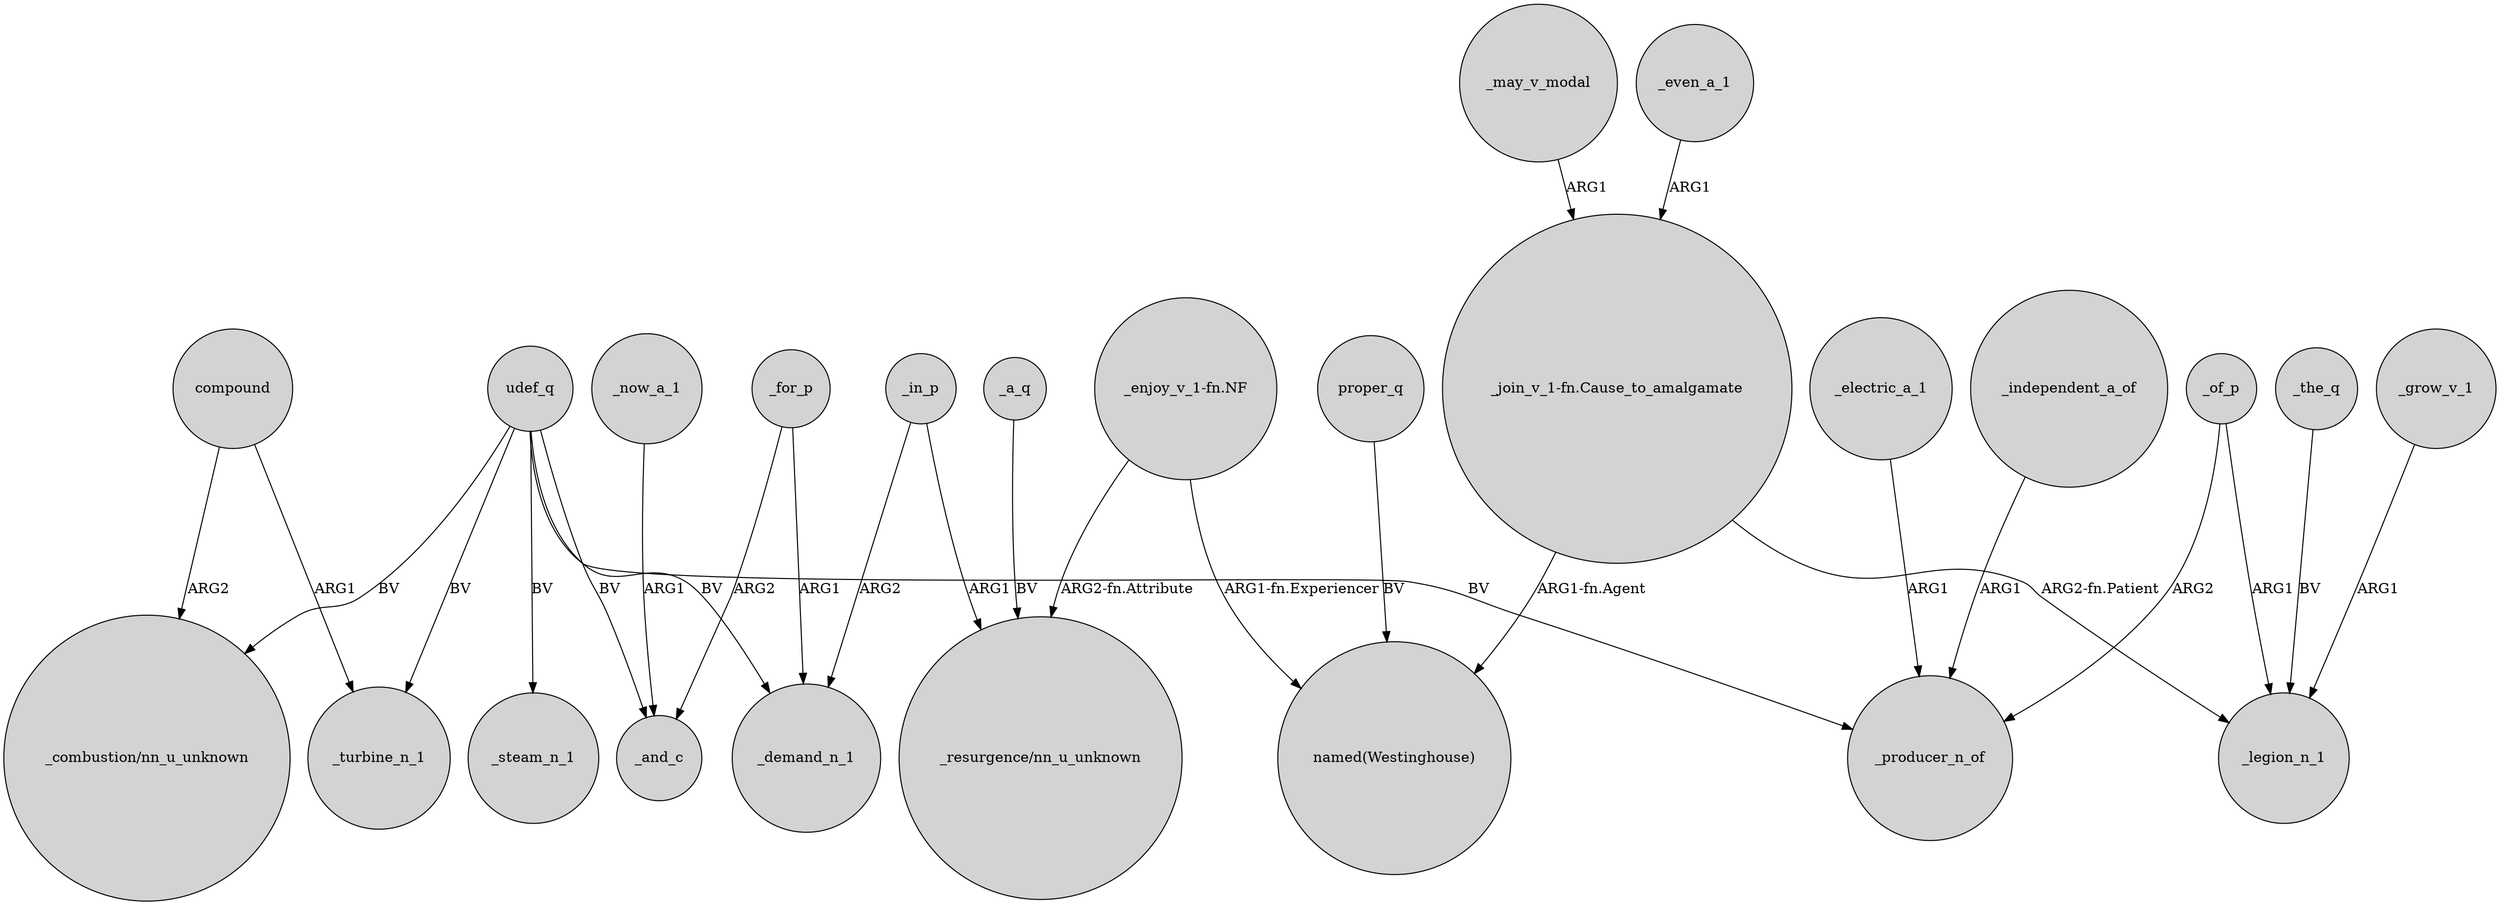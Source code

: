digraph {
	node [shape=circle style=filled]
	compound -> _turbine_n_1 [label=ARG1]
	_now_a_1 -> _and_c [label=ARG1]
	compound -> "_combustion/nn_u_unknown" [label=ARG2]
	_grow_v_1 -> _legion_n_1 [label=ARG1]
	_in_p -> "_resurgence/nn_u_unknown" [label=ARG1]
	proper_q -> "named(Westinghouse)" [label=BV]
	_for_p -> _and_c [label=ARG2]
	udef_q -> _turbine_n_1 [label=BV]
	_of_p -> _legion_n_1 [label=ARG1]
	_a_q -> "_resurgence/nn_u_unknown" [label=BV]
	"_enjoy_v_1-fn.NF" -> "_resurgence/nn_u_unknown" [label="ARG2-fn.Attribute"]
	udef_q -> "_combustion/nn_u_unknown" [label=BV]
	"_enjoy_v_1-fn.NF" -> "named(Westinghouse)" [label="ARG1-fn.Experiencer"]
	"_join_v_1-fn.Cause_to_amalgamate" -> "named(Westinghouse)" [label="ARG1-fn.Agent"]
	_of_p -> _producer_n_of [label=ARG2]
	_the_q -> _legion_n_1 [label=BV]
	_for_p -> _demand_n_1 [label=ARG1]
	udef_q -> _demand_n_1 [label=BV]
	_may_v_modal -> "_join_v_1-fn.Cause_to_amalgamate" [label=ARG1]
	_independent_a_of -> _producer_n_of [label=ARG1]
	udef_q -> _and_c [label=BV]
	_in_p -> _demand_n_1 [label=ARG2]
	udef_q -> _producer_n_of [label=BV]
	udef_q -> _steam_n_1 [label=BV]
	"_join_v_1-fn.Cause_to_amalgamate" -> _legion_n_1 [label="ARG2-fn.Patient"]
	_electric_a_1 -> _producer_n_of [label=ARG1]
	_even_a_1 -> "_join_v_1-fn.Cause_to_amalgamate" [label=ARG1]
}
